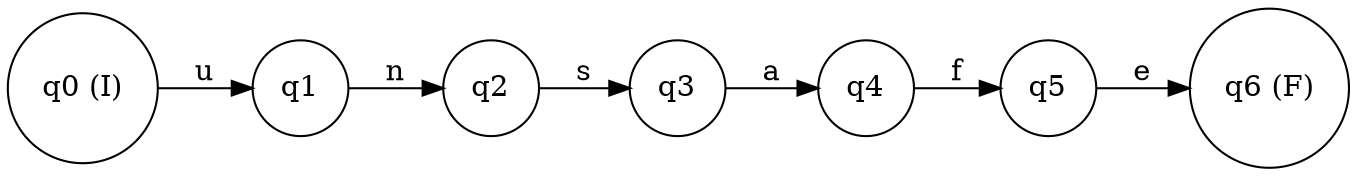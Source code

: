 digraph finite_state_machine {
rankdir=LR;
node [shape = circle];
q0 [label="q0 (I)"];
q1 [label="q1"];
q2 [label="q2"];
q3 [label="q3"];
q4 [label="q4"];
q5 [label="q5"];
q6 [label="q6 (F)"];
q0 -> q1 [label="u"];
q1 -> q2 [label="n"];
q2 -> q3 [label="s"];
q3 -> q4 [label="a"];
q4 -> q5 [label="f"];
q5 -> q6 [label="e"];
}